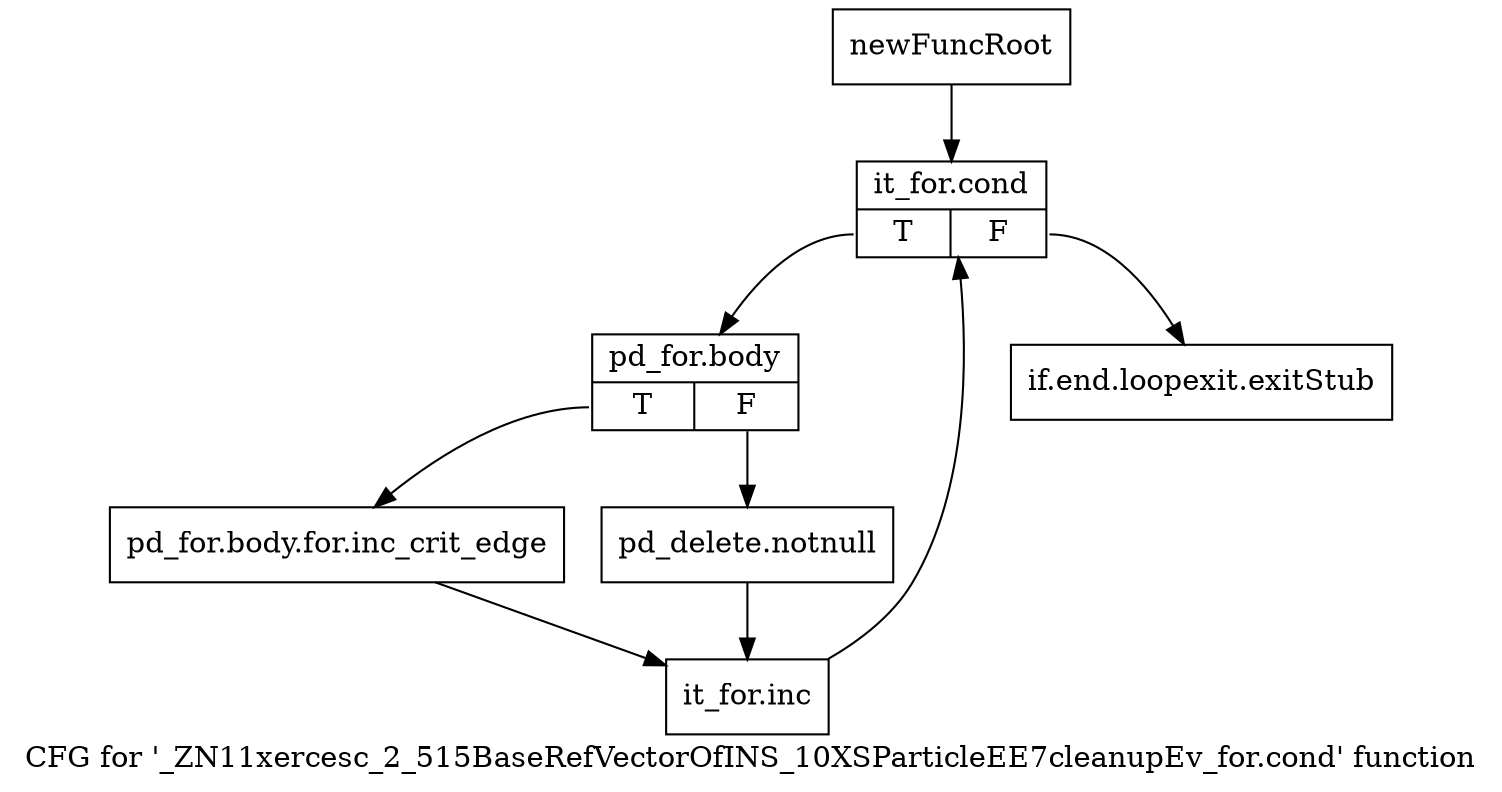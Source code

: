 digraph "CFG for '_ZN11xercesc_2_515BaseRefVectorOfINS_10XSParticleEE7cleanupEv_for.cond' function" {
	label="CFG for '_ZN11xercesc_2_515BaseRefVectorOfINS_10XSParticleEE7cleanupEv_for.cond' function";

	Node0x7f4f880 [shape=record,label="{newFuncRoot}"];
	Node0x7f4f880 -> Node0x7f4f920;
	Node0x7f4f8d0 [shape=record,label="{if.end.loopexit.exitStub}"];
	Node0x7f4f920 [shape=record,label="{it_for.cond|{<s0>T|<s1>F}}"];
	Node0x7f4f920:s0 -> Node0x7f4f970;
	Node0x7f4f920:s1 -> Node0x7f4f8d0;
	Node0x7f4f970 [shape=record,label="{pd_for.body|{<s0>T|<s1>F}}"];
	Node0x7f4f970:s0 -> Node0x7f4fa10;
	Node0x7f4f970:s1 -> Node0x7f4f9c0;
	Node0x7f4f9c0 [shape=record,label="{pd_delete.notnull}"];
	Node0x7f4f9c0 -> Node0x7f4fa60;
	Node0x7f4fa10 [shape=record,label="{pd_for.body.for.inc_crit_edge}"];
	Node0x7f4fa10 -> Node0x7f4fa60;
	Node0x7f4fa60 [shape=record,label="{it_for.inc}"];
	Node0x7f4fa60 -> Node0x7f4f920;
}
